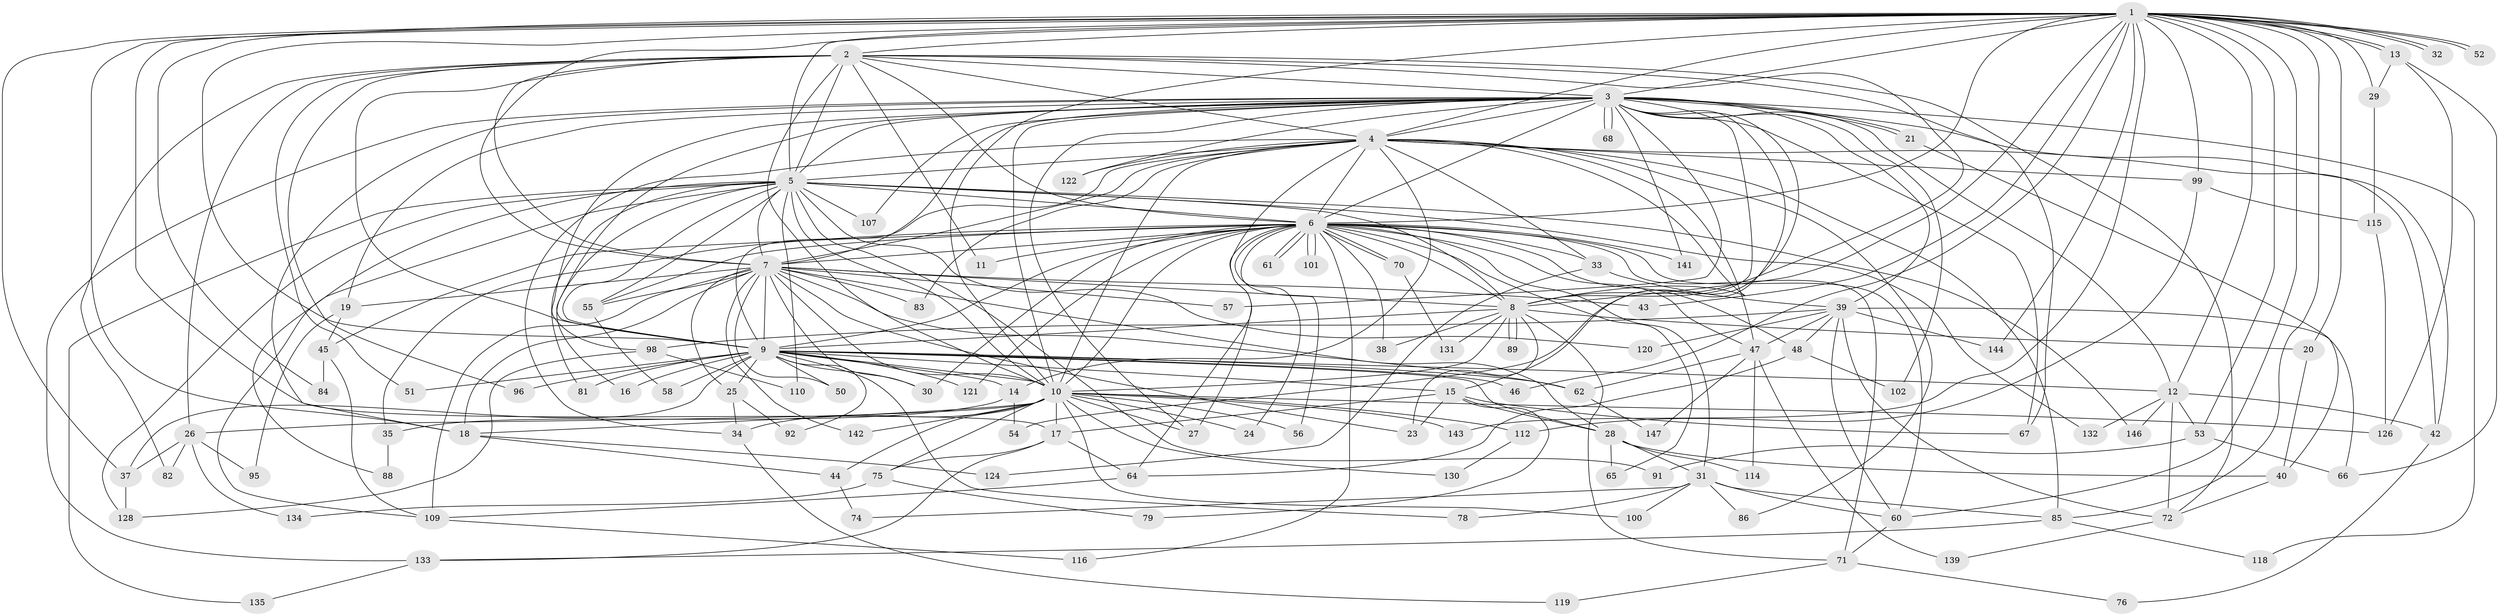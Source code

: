 // original degree distribution, {30: 0.006711409395973154, 16: 0.006711409395973154, 29: 0.006711409395973154, 19: 0.006711409395973154, 23: 0.013422818791946308, 33: 0.006711409395973154, 17: 0.006711409395973154, 27: 0.006711409395973154, 26: 0.006711409395973154, 2: 0.5436241610738255, 6: 0.020134228187919462, 5: 0.020134228187919462, 4: 0.174496644295302, 7: 0.026845637583892617, 3: 0.1342281879194631, 8: 0.013422818791946308}
// Generated by graph-tools (version 1.1) at 2025/41/03/06/25 10:41:40]
// undirected, 115 vertices, 284 edges
graph export_dot {
graph [start="1"]
  node [color=gray90,style=filled];
  1 [super="+129"];
  2 [super="+105"];
  3 [super="+73"];
  4 [super="+63"];
  5 [super="+106"];
  6 [super="+22"];
  7 [super="+93"];
  8 [super="+80"];
  9 [super="+127"];
  10 [super="+145"];
  11;
  12 [super="+49"];
  13 [super="+108"];
  14;
  15 [super="+41"];
  16;
  17 [super="+149"];
  18 [super="+123"];
  19;
  20;
  21;
  23;
  24;
  25;
  26;
  27;
  28 [super="+90"];
  29;
  30;
  31 [super="+69"];
  32;
  33;
  34 [super="+36"];
  35;
  37 [super="+140"];
  38;
  39 [super="+59"];
  40 [super="+87"];
  42;
  43;
  44;
  45;
  46;
  47;
  48 [super="+104"];
  50;
  51;
  52;
  53;
  54;
  55 [super="+148"];
  56;
  57;
  58;
  60 [super="+117"];
  61;
  62 [super="+136"];
  64 [super="+125"];
  65;
  66;
  67 [super="+113"];
  68;
  70 [super="+77"];
  71 [super="+103"];
  72 [super="+94"];
  74;
  75;
  76;
  78;
  79;
  81;
  82;
  83;
  84;
  85 [super="+97"];
  86;
  88;
  89;
  91;
  92;
  95;
  96;
  98;
  99;
  100;
  101;
  102;
  107;
  109 [super="+111"];
  110;
  112;
  114;
  115;
  116;
  118;
  119;
  120;
  121;
  122;
  124;
  126 [super="+137"];
  128;
  130;
  131;
  132;
  133 [super="+138"];
  134;
  135;
  139;
  141;
  142;
  143;
  144;
  146;
  147;
  1 -- 2;
  1 -- 3;
  1 -- 4;
  1 -- 5;
  1 -- 6;
  1 -- 7;
  1 -- 8;
  1 -- 9;
  1 -- 10;
  1 -- 12;
  1 -- 13;
  1 -- 13;
  1 -- 17;
  1 -- 20;
  1 -- 29;
  1 -- 32;
  1 -- 32;
  1 -- 37;
  1 -- 43;
  1 -- 46;
  1 -- 52;
  1 -- 52;
  1 -- 53;
  1 -- 60;
  1 -- 84;
  1 -- 85;
  1 -- 99;
  1 -- 143;
  1 -- 144;
  1 -- 18;
  2 -- 3;
  2 -- 4;
  2 -- 5;
  2 -- 6;
  2 -- 7;
  2 -- 8;
  2 -- 9;
  2 -- 10;
  2 -- 11;
  2 -- 26;
  2 -- 51;
  2 -- 67;
  2 -- 82;
  2 -- 96;
  2 -- 72;
  3 -- 4;
  3 -- 5;
  3 -- 6;
  3 -- 7;
  3 -- 8;
  3 -- 9;
  3 -- 10;
  3 -- 12;
  3 -- 15;
  3 -- 19;
  3 -- 21;
  3 -- 21;
  3 -- 39;
  3 -- 42;
  3 -- 54;
  3 -- 57;
  3 -- 68;
  3 -- 68;
  3 -- 98;
  3 -- 102;
  3 -- 118;
  3 -- 122;
  3 -- 141;
  3 -- 27;
  3 -- 107;
  3 -- 67;
  3 -- 18;
  3 -- 133;
  4 -- 5;
  4 -- 6;
  4 -- 7;
  4 -- 8;
  4 -- 9;
  4 -- 10;
  4 -- 14;
  4 -- 27;
  4 -- 33;
  4 -- 34;
  4 -- 47;
  4 -- 83;
  4 -- 86;
  4 -- 99;
  4 -- 122;
  4 -- 42;
  4 -- 85;
  5 -- 6;
  5 -- 7;
  5 -- 8;
  5 -- 9;
  5 -- 10 [weight=2];
  5 -- 16;
  5 -- 81;
  5 -- 88;
  5 -- 91;
  5 -- 107;
  5 -- 109;
  5 -- 110;
  5 -- 120;
  5 -- 128;
  5 -- 132;
  5 -- 135;
  5 -- 146;
  5 -- 55;
  6 -- 7;
  6 -- 8;
  6 -- 9;
  6 -- 10;
  6 -- 11;
  6 -- 24;
  6 -- 30;
  6 -- 33;
  6 -- 38;
  6 -- 45;
  6 -- 47;
  6 -- 55;
  6 -- 56;
  6 -- 60;
  6 -- 61;
  6 -- 61;
  6 -- 64;
  6 -- 65;
  6 -- 70 [weight=2];
  6 -- 70;
  6 -- 101;
  6 -- 101;
  6 -- 116;
  6 -- 141;
  6 -- 48;
  6 -- 35;
  6 -- 121;
  6 -- 31;
  6 -- 71;
  7 -- 8;
  7 -- 9;
  7 -- 10;
  7 -- 18;
  7 -- 19;
  7 -- 23;
  7 -- 25;
  7 -- 43;
  7 -- 50;
  7 -- 55;
  7 -- 57;
  7 -- 83;
  7 -- 109;
  7 -- 142;
  7 -- 30;
  7 -- 62;
  7 -- 28;
  8 -- 9;
  8 -- 10;
  8 -- 20;
  8 -- 23 [weight=2];
  8 -- 38;
  8 -- 71;
  8 -- 89;
  8 -- 89;
  8 -- 131;
  9 -- 10;
  9 -- 14;
  9 -- 15;
  9 -- 16;
  9 -- 25;
  9 -- 28;
  9 -- 30;
  9 -- 46;
  9 -- 50;
  9 -- 51;
  9 -- 58;
  9 -- 62;
  9 -- 78;
  9 -- 81;
  9 -- 92;
  9 -- 96;
  9 -- 121;
  9 -- 37;
  9 -- 12;
  10 -- 17 [weight=2];
  10 -- 18;
  10 -- 24;
  10 -- 26;
  10 -- 27;
  10 -- 44;
  10 -- 56;
  10 -- 75;
  10 -- 100;
  10 -- 112;
  10 -- 126;
  10 -- 130;
  10 -- 142;
  10 -- 143;
  10 -- 34;
  12 -- 42;
  12 -- 132;
  12 -- 146;
  12 -- 53;
  12 -- 72;
  13 -- 29;
  13 -- 126;
  13 -- 66;
  14 -- 35;
  14 -- 54;
  15 -- 28;
  15 -- 67;
  15 -- 79;
  15 -- 23;
  15 -- 17;
  17 -- 64;
  17 -- 75;
  17 -- 133;
  18 -- 44;
  18 -- 124;
  19 -- 45;
  19 -- 95;
  20 -- 40;
  21 -- 40;
  25 -- 34;
  25 -- 92;
  26 -- 37;
  26 -- 82;
  26 -- 95;
  26 -- 134;
  28 -- 31;
  28 -- 40;
  28 -- 65;
  28 -- 114;
  29 -- 115;
  31 -- 74;
  31 -- 78;
  31 -- 85;
  31 -- 86;
  31 -- 100;
  31 -- 60;
  33 -- 39;
  33 -- 124;
  34 -- 119;
  35 -- 88;
  37 -- 128;
  39 -- 48;
  39 -- 72;
  39 -- 98;
  39 -- 120;
  39 -- 144;
  39 -- 66;
  39 -- 47;
  39 -- 60;
  40 -- 72;
  42 -- 76;
  44 -- 74;
  45 -- 84;
  45 -- 109;
  47 -- 62;
  47 -- 114;
  47 -- 139;
  47 -- 147;
  48 -- 102;
  48 -- 64;
  53 -- 66;
  53 -- 91;
  55 -- 58;
  60 -- 71;
  62 -- 147;
  64 -- 109;
  70 -- 131;
  71 -- 76;
  71 -- 119;
  72 -- 139;
  75 -- 79;
  75 -- 134;
  85 -- 133;
  85 -- 118;
  98 -- 110;
  98 -- 128;
  99 -- 112;
  99 -- 115;
  109 -- 116;
  112 -- 130;
  115 -- 126;
  133 -- 135;
}
